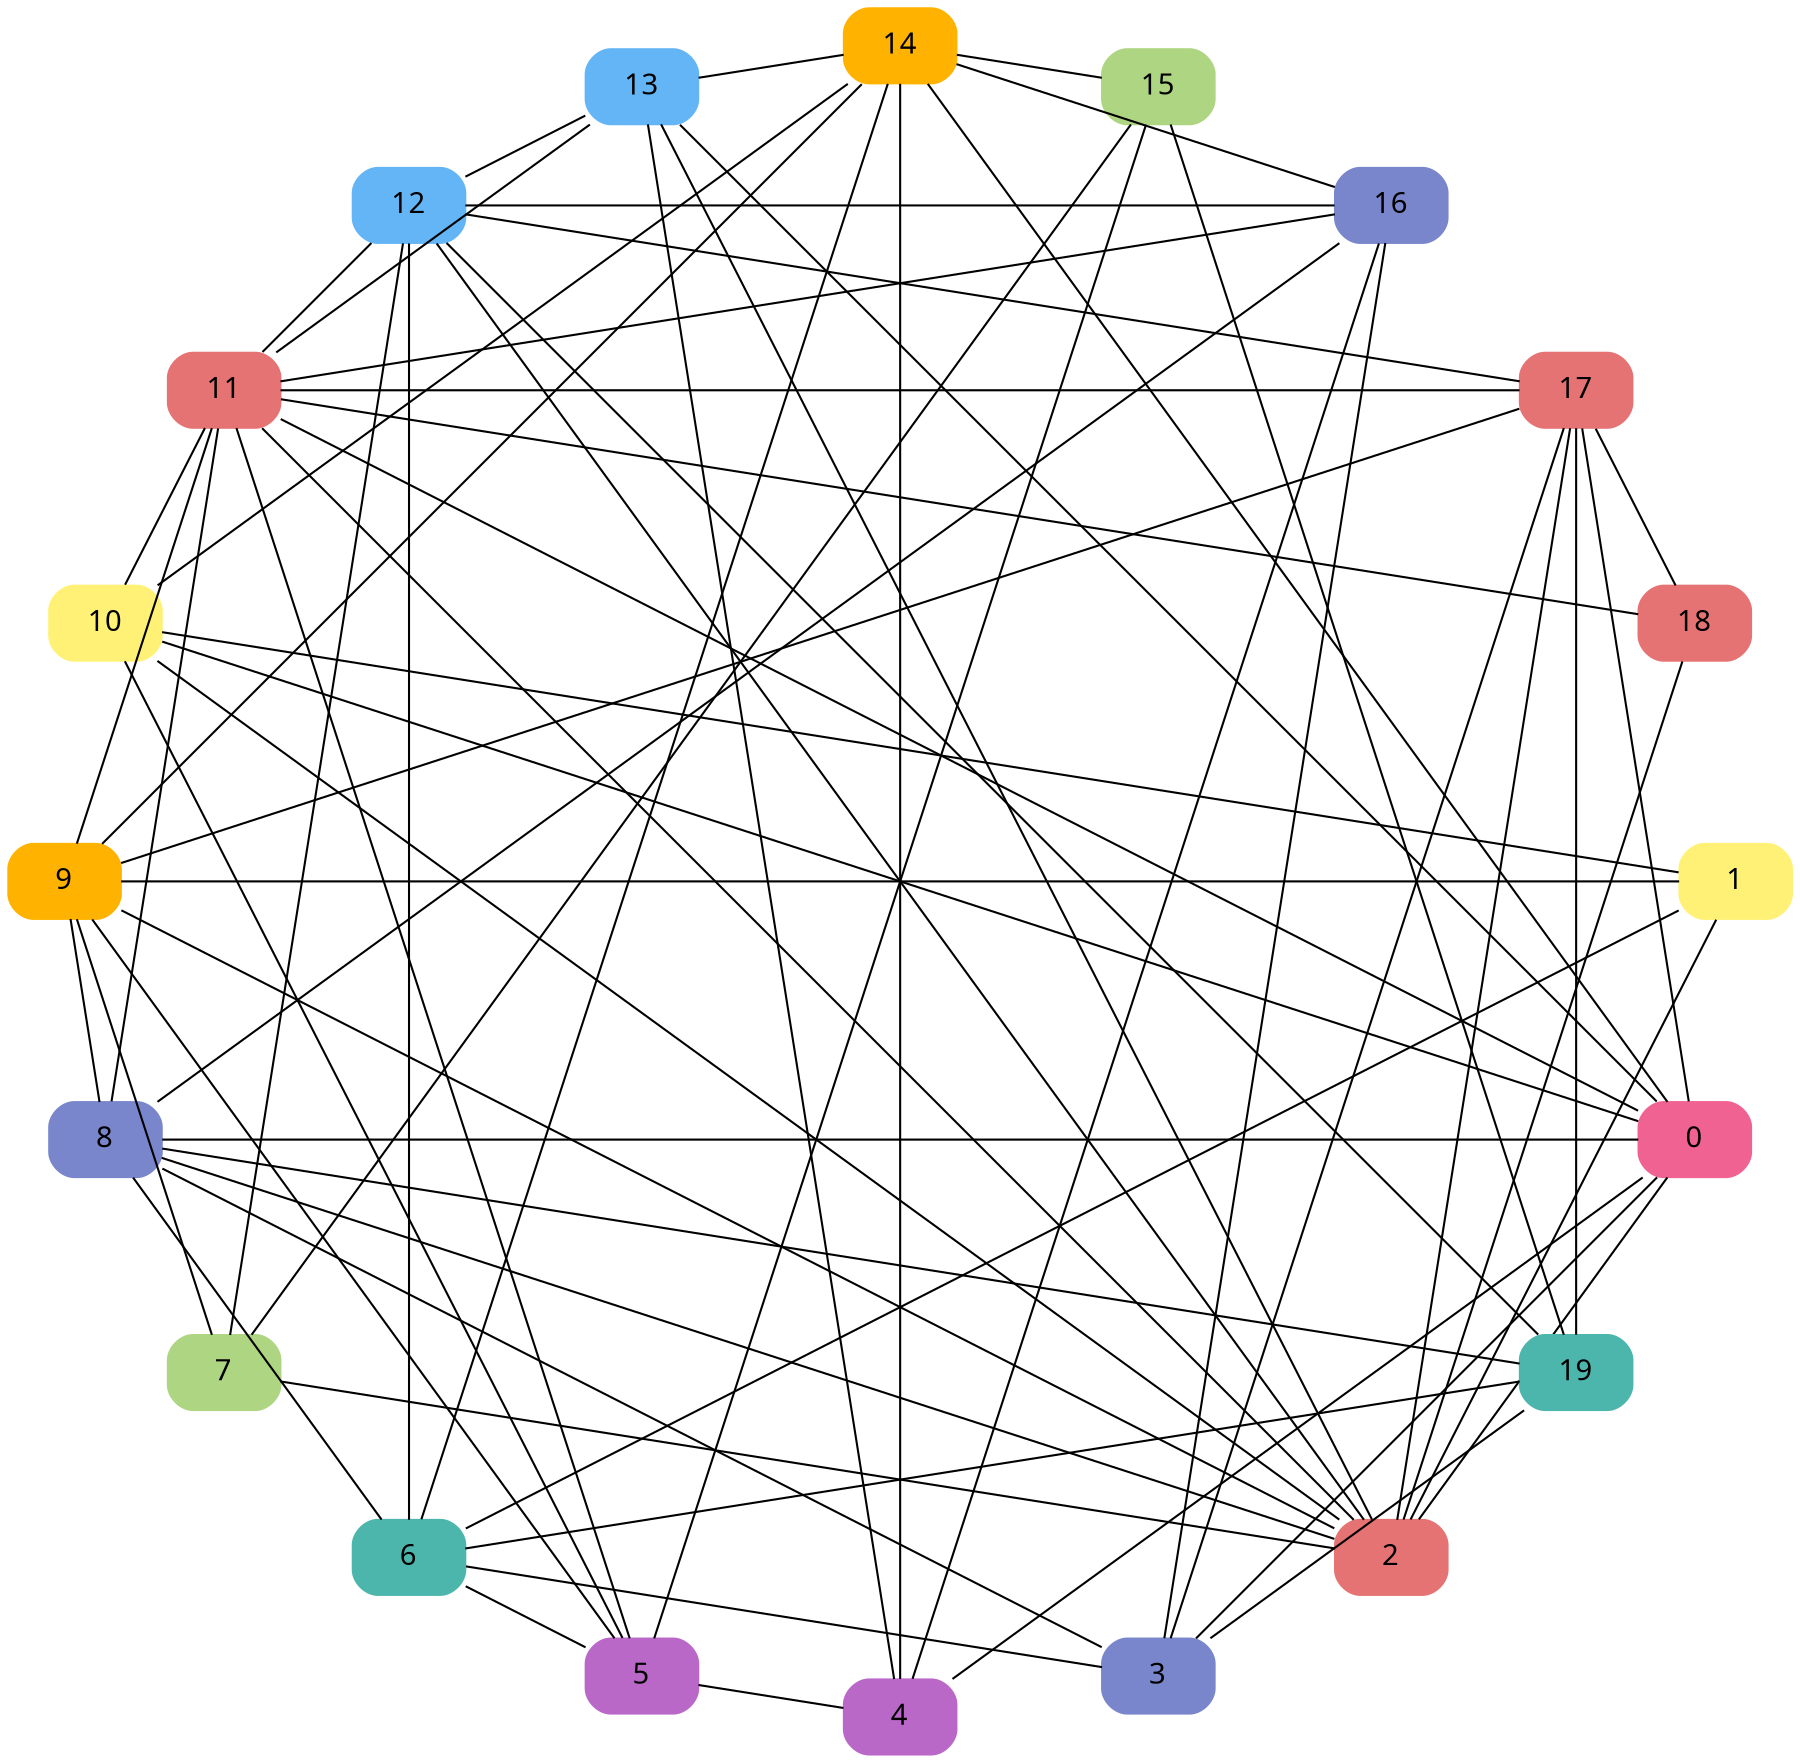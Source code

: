 strict graph  {
  node [style="rounded,filled" shape="rect" fontname="IBM Plex Sans"]
edge [fontname="IBM Plex Sans"]
layout=circo

0 [color="#f06292"];
1 [color="#fff176"];
2 [color="#e57373"];
3 [color="#7986cb"];
4 [color="#ba68c8"];
5 [color="#ba68c8"];
6 [color="#4db6ac"];
7 [color="#aed581"];
8 [color="#7986cb"];
9 [color="#ffb300"];
10 [color="#fff176"];
11 [color="#e57373"];
12 [color="#64b5f6"];
13 [color="#64b5f6"];
14 [color="#ffb300"];
15 [color="#aed581"];
16 [color="#7986cb"];
17 [color="#e57373"];
18 [color="#e57373"];
19 [color="#4db6ac"];
0 -- 2;
0 -- 3;
0 -- 4;
0 -- 8;
0 -- 10;
0 -- 11;
0 -- 13;
0 -- 14;
0 -- 17;
0 -- 1  [color=transparent];
0 -- 5  [color=transparent];
0 -- 6  [color=transparent];
0 -- 7  [color=transparent];
0 -- 9  [color=transparent];
0 -- 12  [color=transparent];
0 -- 15  [color=transparent];
0 -- 16  [color=transparent];
0 -- 18  [color=transparent];
0 -- 19  [color=transparent];
1 -- 2;
1 -- 6;
1 -- 9;
1 -- 10;
1 -- 3  [color=transparent];
1 -- 4  [color=transparent];
1 -- 5  [color=transparent];
1 -- 7  [color=transparent];
1 -- 8  [color=transparent];
1 -- 11  [color=transparent];
1 -- 12  [color=transparent];
1 -- 13  [color=transparent];
1 -- 14  [color=transparent];
1 -- 15  [color=transparent];
1 -- 16  [color=transparent];
1 -- 17  [color=transparent];
1 -- 18  [color=transparent];
1 -- 19  [color=transparent];
2 -- 7;
2 -- 8;
2 -- 9;
2 -- 10;
2 -- 11;
2 -- 12;
2 -- 13;
2 -- 17;
2 -- 18;
2 -- 3  [color=transparent];
2 -- 4  [color=transparent];
2 -- 5  [color=transparent];
2 -- 6  [color=transparent];
2 -- 14  [color=transparent];
2 -- 15  [color=transparent];
2 -- 16  [color=transparent];
2 -- 19  [color=transparent];
3 -- 6;
3 -- 8;
3 -- 16;
3 -- 17;
3 -- 19;
3 -- 4  [color=transparent];
3 -- 5  [color=transparent];
3 -- 7  [color=transparent];
3 -- 9  [color=transparent];
3 -- 10  [color=transparent];
3 -- 11  [color=transparent];
3 -- 12  [color=transparent];
3 -- 13  [color=transparent];
3 -- 14  [color=transparent];
3 -- 15  [color=transparent];
3 -- 18  [color=transparent];
4 -- 5;
4 -- 13;
4 -- 14;
4 -- 16;
4 -- 6  [color=transparent];
4 -- 7  [color=transparent];
4 -- 8  [color=transparent];
4 -- 9  [color=transparent];
4 -- 10  [color=transparent];
4 -- 11  [color=transparent];
4 -- 12  [color=transparent];
4 -- 15  [color=transparent];
4 -- 17  [color=transparent];
4 -- 18  [color=transparent];
4 -- 19  [color=transparent];
5 -- 6;
5 -- 9;
5 -- 10;
5 -- 11;
5 -- 15;
5 -- 7  [color=transparent];
5 -- 8  [color=transparent];
5 -- 12  [color=transparent];
5 -- 13  [color=transparent];
5 -- 14  [color=transparent];
5 -- 16  [color=transparent];
5 -- 17  [color=transparent];
5 -- 18  [color=transparent];
5 -- 19  [color=transparent];
6 -- 8;
6 -- 12;
6 -- 14;
6 -- 19;
6 -- 7  [color=transparent];
6 -- 9  [color=transparent];
6 -- 10  [color=transparent];
6 -- 11  [color=transparent];
6 -- 13  [color=transparent];
6 -- 15  [color=transparent];
6 -- 16  [color=transparent];
6 -- 17  [color=transparent];
6 -- 18  [color=transparent];
7 -- 9;
7 -- 12;
7 -- 15;
7 -- 8  [color=transparent];
7 -- 10  [color=transparent];
7 -- 11  [color=transparent];
7 -- 13  [color=transparent];
7 -- 14  [color=transparent];
7 -- 16  [color=transparent];
7 -- 17  [color=transparent];
7 -- 18  [color=transparent];
7 -- 19  [color=transparent];
8 -- 9;
8 -- 11;
8 -- 16;
8 -- 19;
8 -- 10  [color=transparent];
8 -- 12  [color=transparent];
8 -- 13  [color=transparent];
8 -- 14  [color=transparent];
8 -- 15  [color=transparent];
8 -- 17  [color=transparent];
8 -- 18  [color=transparent];
9 -- 11;
9 -- 14;
9 -- 17;
9 -- 10  [color=transparent];
9 -- 12  [color=transparent];
9 -- 13  [color=transparent];
9 -- 15  [color=transparent];
9 -- 16  [color=transparent];
9 -- 18  [color=transparent];
9 -- 19  [color=transparent];
10 -- 11;
10 -- 14;
10 -- 12  [color=transparent];
10 -- 13  [color=transparent];
10 -- 15  [color=transparent];
10 -- 16  [color=transparent];
10 -- 17  [color=transparent];
10 -- 18  [color=transparent];
10 -- 19  [color=transparent];
11 -- 12;
11 -- 13;
11 -- 16;
11 -- 17;
11 -- 18;
11 -- 14  [color=transparent];
11 -- 15  [color=transparent];
11 -- 19  [color=transparent];
12 -- 13;
12 -- 16;
12 -- 17;
12 -- 19;
12 -- 14  [color=transparent];
12 -- 15  [color=transparent];
12 -- 18  [color=transparent];
13 -- 14;
13 -- 15  [color=transparent];
13 -- 16  [color=transparent];
13 -- 17  [color=transparent];
13 -- 18  [color=transparent];
13 -- 19  [color=transparent];
14 -- 15;
14 -- 16;
14 -- 17  [color=transparent];
14 -- 18  [color=transparent];
14 -- 19  [color=transparent];
15 -- 19;
15 -- 16  [color=transparent];
15 -- 17  [color=transparent];
15 -- 18  [color=transparent];
16 -- 17  [color=transparent];
16 -- 18  [color=transparent];
16 -- 19  [color=transparent];
17 -- 18;
17 -- 19;
18 -- 19  [color=transparent];
}

